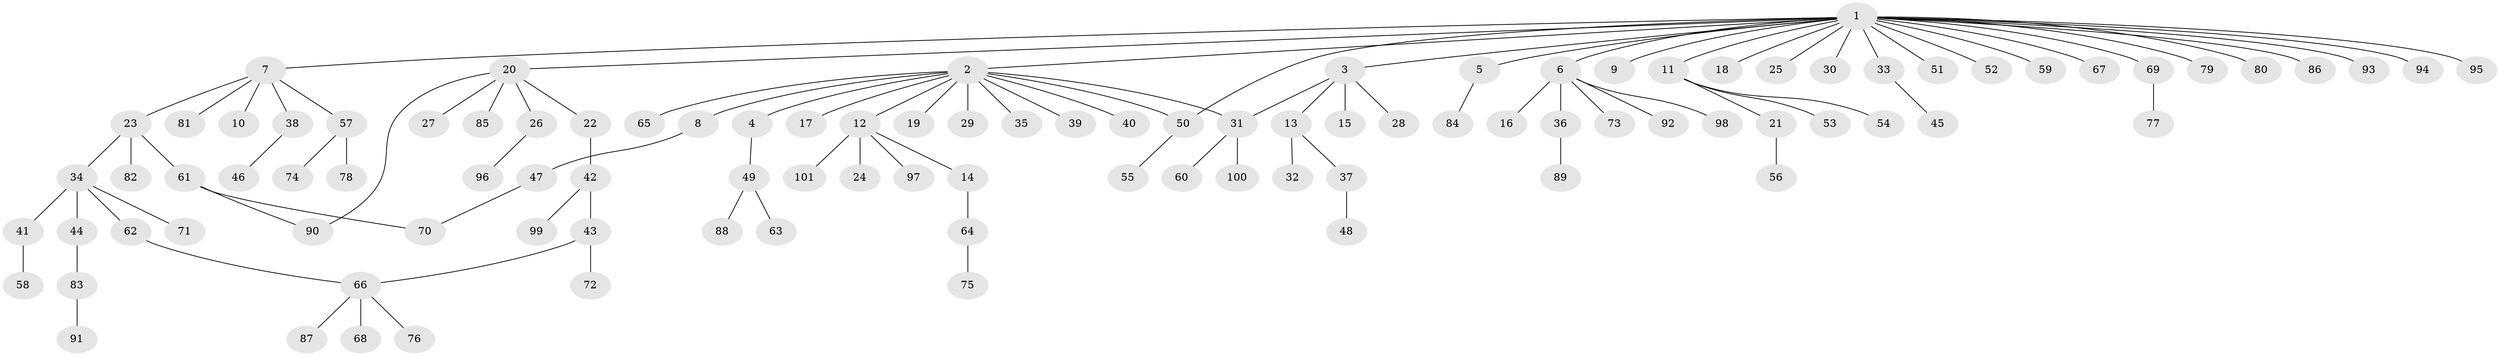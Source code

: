 // coarse degree distribution, {2: 0.12195121951219512, 10: 0.024390243902439025, 1: 0.6585365853658537, 3: 0.14634146341463414, 4: 0.024390243902439025, 21: 0.024390243902439025}
// Generated by graph-tools (version 1.1) at 2025/36/03/04/25 23:36:51]
// undirected, 101 vertices, 105 edges
graph export_dot {
  node [color=gray90,style=filled];
  1;
  2;
  3;
  4;
  5;
  6;
  7;
  8;
  9;
  10;
  11;
  12;
  13;
  14;
  15;
  16;
  17;
  18;
  19;
  20;
  21;
  22;
  23;
  24;
  25;
  26;
  27;
  28;
  29;
  30;
  31;
  32;
  33;
  34;
  35;
  36;
  37;
  38;
  39;
  40;
  41;
  42;
  43;
  44;
  45;
  46;
  47;
  48;
  49;
  50;
  51;
  52;
  53;
  54;
  55;
  56;
  57;
  58;
  59;
  60;
  61;
  62;
  63;
  64;
  65;
  66;
  67;
  68;
  69;
  70;
  71;
  72;
  73;
  74;
  75;
  76;
  77;
  78;
  79;
  80;
  81;
  82;
  83;
  84;
  85;
  86;
  87;
  88;
  89;
  90;
  91;
  92;
  93;
  94;
  95;
  96;
  97;
  98;
  99;
  100;
  101;
  1 -- 2;
  1 -- 3;
  1 -- 5;
  1 -- 6;
  1 -- 7;
  1 -- 9;
  1 -- 11;
  1 -- 18;
  1 -- 20;
  1 -- 25;
  1 -- 30;
  1 -- 33;
  1 -- 50;
  1 -- 51;
  1 -- 52;
  1 -- 59;
  1 -- 67;
  1 -- 69;
  1 -- 79;
  1 -- 80;
  1 -- 86;
  1 -- 93;
  1 -- 94;
  1 -- 95;
  2 -- 4;
  2 -- 8;
  2 -- 12;
  2 -- 17;
  2 -- 19;
  2 -- 29;
  2 -- 31;
  2 -- 35;
  2 -- 39;
  2 -- 40;
  2 -- 50;
  2 -- 65;
  3 -- 13;
  3 -- 15;
  3 -- 28;
  3 -- 31;
  4 -- 49;
  5 -- 84;
  6 -- 16;
  6 -- 36;
  6 -- 73;
  6 -- 92;
  6 -- 98;
  7 -- 10;
  7 -- 23;
  7 -- 38;
  7 -- 57;
  7 -- 81;
  8 -- 47;
  11 -- 21;
  11 -- 53;
  11 -- 54;
  12 -- 14;
  12 -- 24;
  12 -- 97;
  12 -- 101;
  13 -- 32;
  13 -- 37;
  14 -- 64;
  20 -- 22;
  20 -- 26;
  20 -- 27;
  20 -- 85;
  20 -- 90;
  21 -- 56;
  22 -- 42;
  23 -- 34;
  23 -- 61;
  23 -- 82;
  26 -- 96;
  31 -- 60;
  31 -- 100;
  33 -- 45;
  34 -- 41;
  34 -- 44;
  34 -- 62;
  34 -- 71;
  36 -- 89;
  37 -- 48;
  38 -- 46;
  41 -- 58;
  42 -- 43;
  42 -- 99;
  43 -- 66;
  43 -- 72;
  44 -- 83;
  47 -- 70;
  49 -- 63;
  49 -- 88;
  50 -- 55;
  57 -- 74;
  57 -- 78;
  61 -- 70;
  61 -- 90;
  62 -- 66;
  64 -- 75;
  66 -- 68;
  66 -- 76;
  66 -- 87;
  69 -- 77;
  83 -- 91;
}
